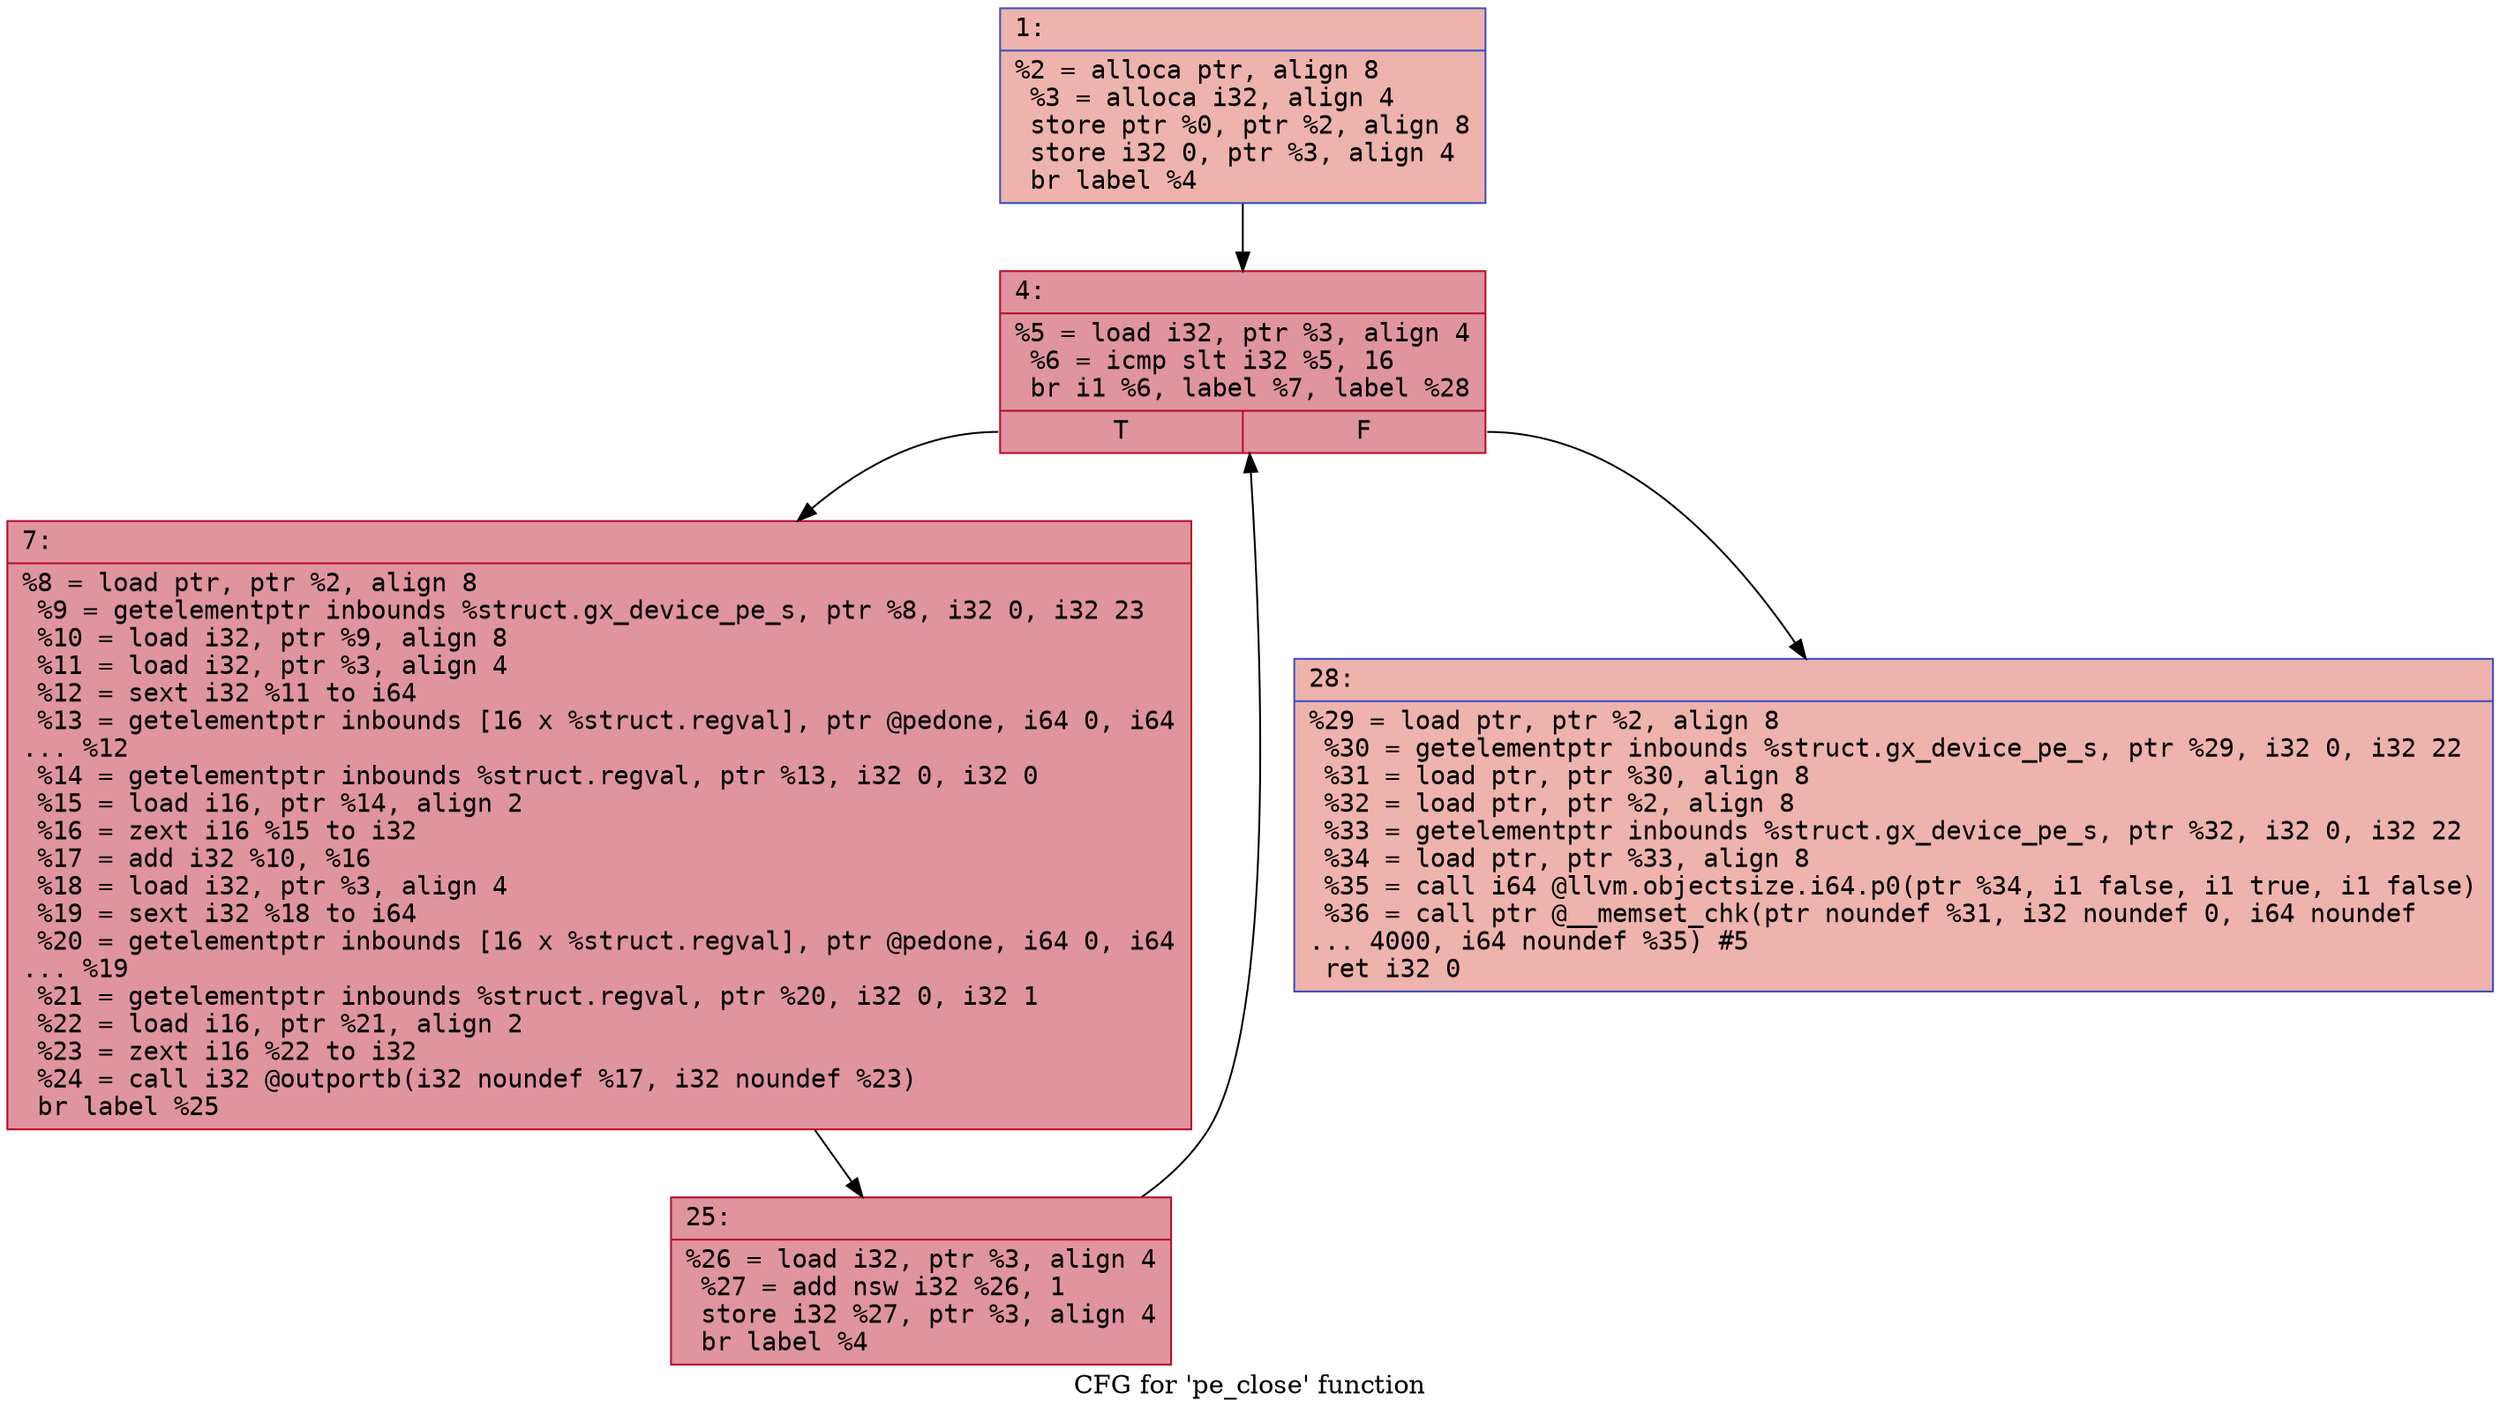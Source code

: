 digraph "CFG for 'pe_close' function" {
	label="CFG for 'pe_close' function";

	Node0x600001286530 [shape=record,color="#3d50c3ff", style=filled, fillcolor="#d6524470" fontname="Courier",label="{1:\l|  %2 = alloca ptr, align 8\l  %3 = alloca i32, align 4\l  store ptr %0, ptr %2, align 8\l  store i32 0, ptr %3, align 4\l  br label %4\l}"];
	Node0x600001286530 -> Node0x600001286580[tooltip="1 -> 4\nProbability 100.00%" ];
	Node0x600001286580 [shape=record,color="#b70d28ff", style=filled, fillcolor="#b70d2870" fontname="Courier",label="{4:\l|  %5 = load i32, ptr %3, align 4\l  %6 = icmp slt i32 %5, 16\l  br i1 %6, label %7, label %28\l|{<s0>T|<s1>F}}"];
	Node0x600001286580:s0 -> Node0x6000012865d0[tooltip="4 -> 7\nProbability 96.88%" ];
	Node0x600001286580:s1 -> Node0x600001286670[tooltip="4 -> 28\nProbability 3.12%" ];
	Node0x6000012865d0 [shape=record,color="#b70d28ff", style=filled, fillcolor="#b70d2870" fontname="Courier",label="{7:\l|  %8 = load ptr, ptr %2, align 8\l  %9 = getelementptr inbounds %struct.gx_device_pe_s, ptr %8, i32 0, i32 23\l  %10 = load i32, ptr %9, align 8\l  %11 = load i32, ptr %3, align 4\l  %12 = sext i32 %11 to i64\l  %13 = getelementptr inbounds [16 x %struct.regval], ptr @pedone, i64 0, i64\l... %12\l  %14 = getelementptr inbounds %struct.regval, ptr %13, i32 0, i32 0\l  %15 = load i16, ptr %14, align 2\l  %16 = zext i16 %15 to i32\l  %17 = add i32 %10, %16\l  %18 = load i32, ptr %3, align 4\l  %19 = sext i32 %18 to i64\l  %20 = getelementptr inbounds [16 x %struct.regval], ptr @pedone, i64 0, i64\l... %19\l  %21 = getelementptr inbounds %struct.regval, ptr %20, i32 0, i32 1\l  %22 = load i16, ptr %21, align 2\l  %23 = zext i16 %22 to i32\l  %24 = call i32 @outportb(i32 noundef %17, i32 noundef %23)\l  br label %25\l}"];
	Node0x6000012865d0 -> Node0x600001286620[tooltip="7 -> 25\nProbability 100.00%" ];
	Node0x600001286620 [shape=record,color="#b70d28ff", style=filled, fillcolor="#b70d2870" fontname="Courier",label="{25:\l|  %26 = load i32, ptr %3, align 4\l  %27 = add nsw i32 %26, 1\l  store i32 %27, ptr %3, align 4\l  br label %4\l}"];
	Node0x600001286620 -> Node0x600001286580[tooltip="25 -> 4\nProbability 100.00%" ];
	Node0x600001286670 [shape=record,color="#3d50c3ff", style=filled, fillcolor="#d6524470" fontname="Courier",label="{28:\l|  %29 = load ptr, ptr %2, align 8\l  %30 = getelementptr inbounds %struct.gx_device_pe_s, ptr %29, i32 0, i32 22\l  %31 = load ptr, ptr %30, align 8\l  %32 = load ptr, ptr %2, align 8\l  %33 = getelementptr inbounds %struct.gx_device_pe_s, ptr %32, i32 0, i32 22\l  %34 = load ptr, ptr %33, align 8\l  %35 = call i64 @llvm.objectsize.i64.p0(ptr %34, i1 false, i1 true, i1 false)\l  %36 = call ptr @__memset_chk(ptr noundef %31, i32 noundef 0, i64 noundef\l... 4000, i64 noundef %35) #5\l  ret i32 0\l}"];
}
